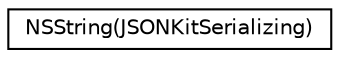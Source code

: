 digraph "Graphical Class Hierarchy"
{
  edge [fontname="Helvetica",fontsize="10",labelfontname="Helvetica",labelfontsize="10"];
  node [fontname="Helvetica",fontsize="10",shape=record];
  rankdir="LR";
  Node1 [label="NSString(JSONKitSerializing)",height=0.2,width=0.4,color="black", fillcolor="white", style="filled",URL="$category_n_s_string_07_j_s_o_n_kit_serializing_08.html"];
}

